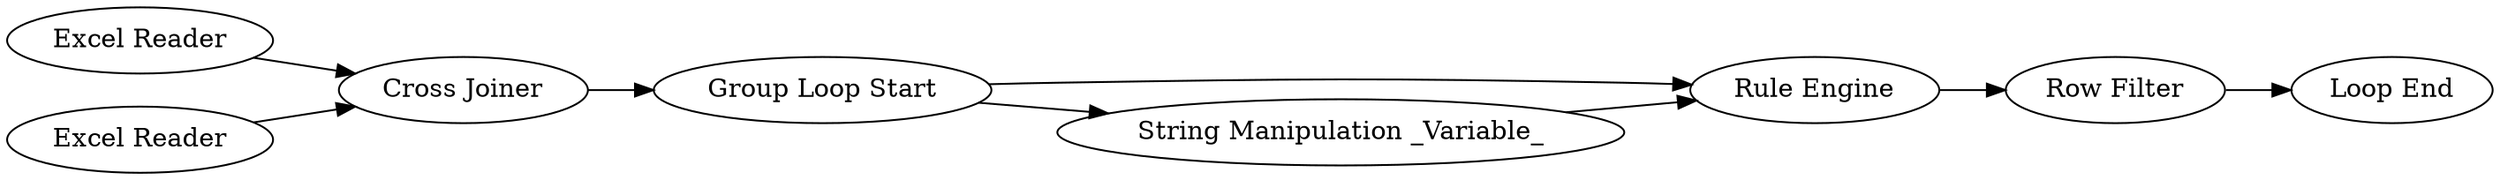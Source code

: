 digraph {
	"-4455411029795027118_1" [label="Excel Reader"]
	"-4455411029795027118_3" [label="Cross Joiner"]
	"-4455411029795027118_2" [label="Excel Reader"]
	"-4455411029795027118_15" [label="Row Filter"]
	"-4455411029795027118_14" [label="Rule Engine"]
	"-4455411029795027118_16" [label="Loop End"]
	"-4455411029795027118_13" [label="String Manipulation _Variable_"]
	"-4455411029795027118_11" [label="Group Loop Start"]
	"-4455411029795027118_13" -> "-4455411029795027118_14"
	"-4455411029795027118_1" -> "-4455411029795027118_3"
	"-4455411029795027118_11" -> "-4455411029795027118_13"
	"-4455411029795027118_15" -> "-4455411029795027118_16"
	"-4455411029795027118_14" -> "-4455411029795027118_15"
	"-4455411029795027118_2" -> "-4455411029795027118_3"
	"-4455411029795027118_11" -> "-4455411029795027118_14"
	"-4455411029795027118_3" -> "-4455411029795027118_11"
	rankdir=LR
}

